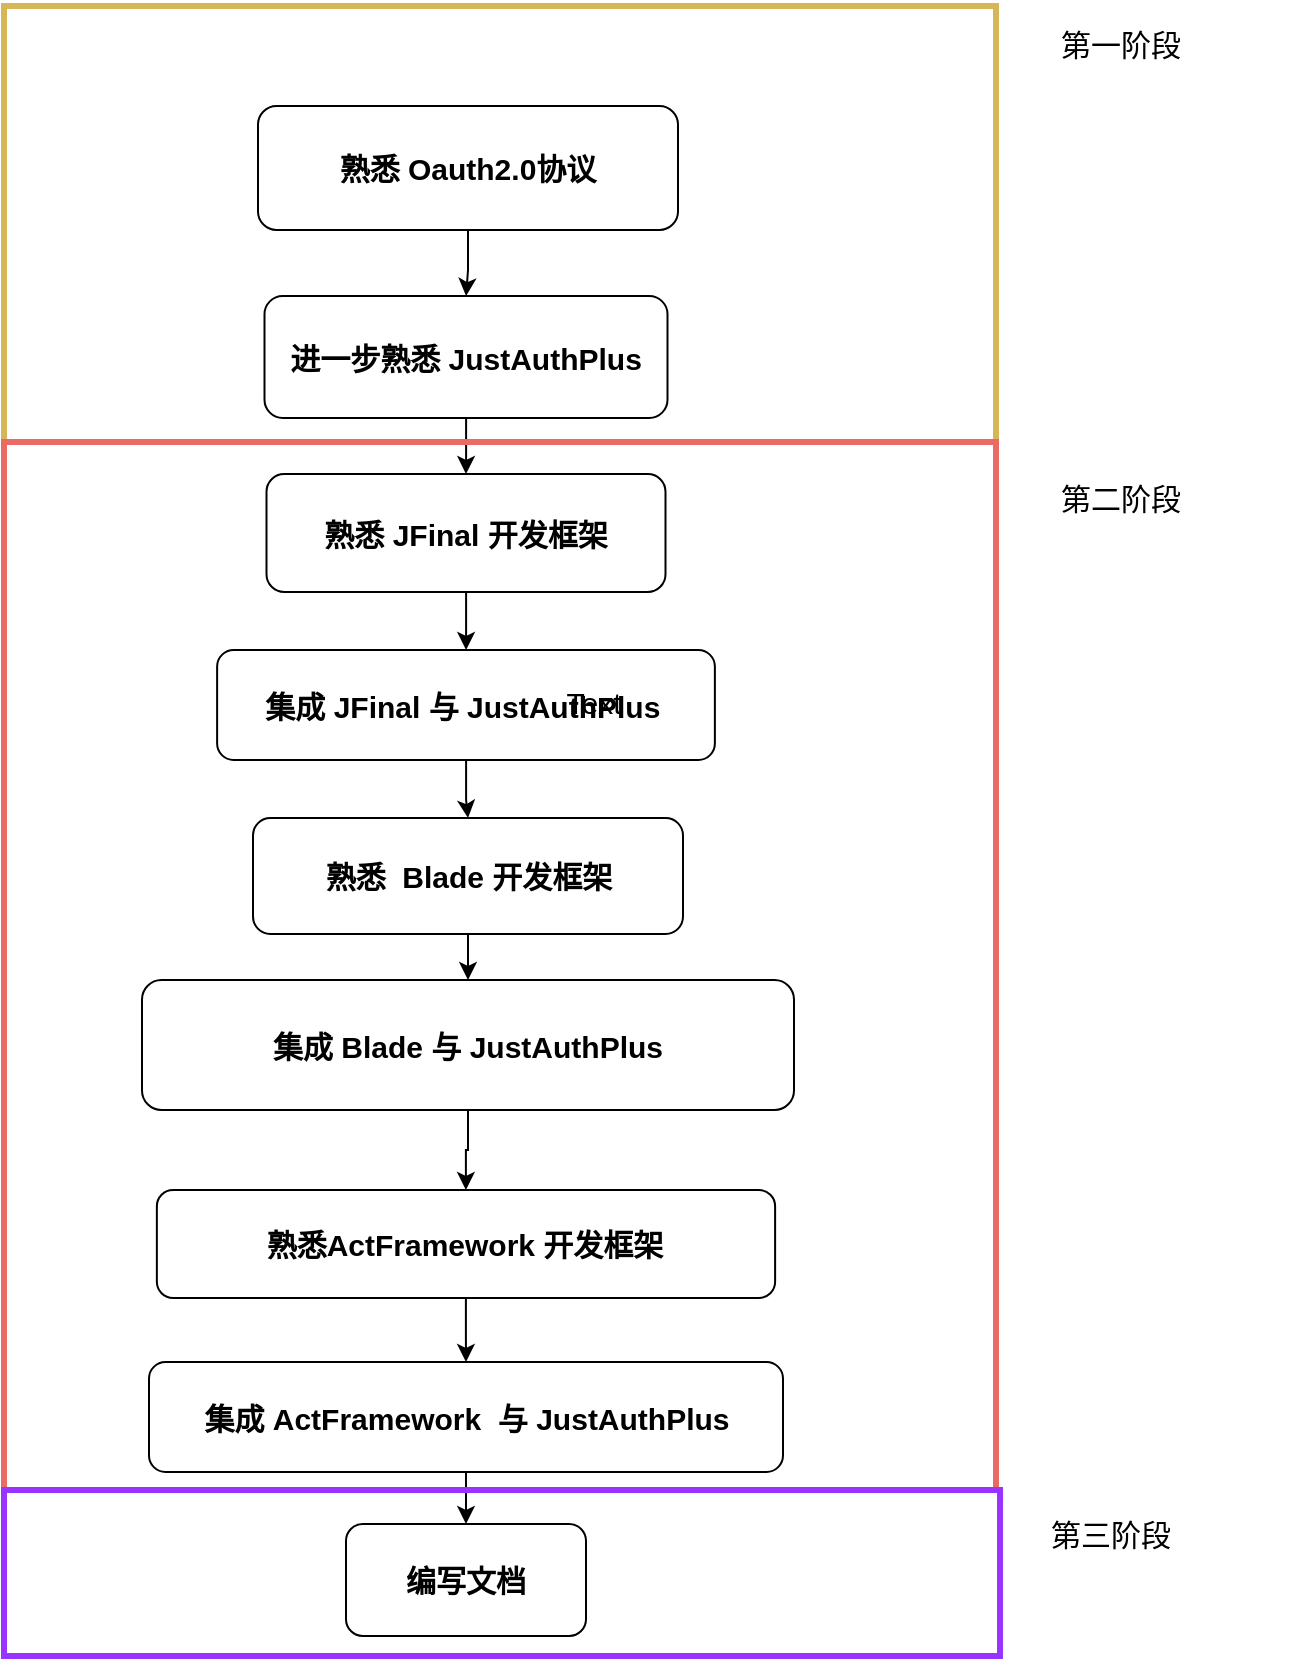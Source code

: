 <mxfile version="14.6.13" type="github">
  <diagram id="cLIMsRdv4rV4gmPXyNjr" name="Page-1">
    <mxGraphModel dx="1447" dy="823" grid="0" gridSize="10" guides="1" tooltips="1" connect="1" arrows="1" fold="1" page="0" pageScale="1" pageWidth="850" pageHeight="1100" math="0" shadow="0">
      <root>
        <mxCell id="0" />
        <mxCell id="1" parent="0" />
        <mxCell id="E5Rc0v6f1dKM8RThOgJQ-1" value="" style="rounded=0;whiteSpace=wrap;html=1;fontSize=15;strokeColor=#d6b656;fillColor=none;strokeWidth=3;" vertex="1" parent="1">
          <mxGeometry x="115" y="171" width="496" height="218" as="geometry" />
        </mxCell>
        <mxCell id="YwKeK3psg-IdBp8ohsHB-4" style="edgeStyle=orthogonalEdgeStyle;rounded=0;orthogonalLoop=1;jettySize=auto;html=1;fontSize=15;fontStyle=1" parent="1" source="YwKeK3psg-IdBp8ohsHB-1" target="YwKeK3psg-IdBp8ohsHB-2" edge="1">
          <mxGeometry relative="1" as="geometry" />
        </mxCell>
        <mxCell id="YwKeK3psg-IdBp8ohsHB-1" value="熟悉 Oauth2.0协议" style="rounded=1;whiteSpace=wrap;html=1;fontSize=15;fontStyle=1" parent="1" vertex="1">
          <mxGeometry x="242" y="221" width="210" height="62" as="geometry" />
        </mxCell>
        <mxCell id="YwKeK3psg-IdBp8ohsHB-5" style="edgeStyle=orthogonalEdgeStyle;rounded=0;orthogonalLoop=1;jettySize=auto;html=1;entryX=0.5;entryY=0;entryDx=0;entryDy=0;fontSize=15;fontStyle=1" parent="1" source="YwKeK3psg-IdBp8ohsHB-2" target="YwKeK3psg-IdBp8ohsHB-3" edge="1">
          <mxGeometry relative="1" as="geometry" />
        </mxCell>
        <mxCell id="YwKeK3psg-IdBp8ohsHB-2" value="进一步熟悉 JustAuthPlus" style="rounded=1;whiteSpace=wrap;html=1;fontSize=15;fontStyle=1" parent="1" vertex="1">
          <mxGeometry x="245.25" y="316" width="201.5" height="61" as="geometry" />
        </mxCell>
        <mxCell id="YwKeK3psg-IdBp8ohsHB-8" value="" style="edgeStyle=orthogonalEdgeStyle;rounded=0;orthogonalLoop=1;jettySize=auto;html=1;fontSize=15;fontStyle=1" parent="1" source="YwKeK3psg-IdBp8ohsHB-3" target="YwKeK3psg-IdBp8ohsHB-7" edge="1">
          <mxGeometry relative="1" as="geometry" />
        </mxCell>
        <mxCell id="YwKeK3psg-IdBp8ohsHB-3" value="&lt;span style=&quot;font-size: 15px;&quot;&gt;熟悉 JFinal 开发框架&lt;/span&gt;" style="rounded=1;whiteSpace=wrap;html=1;fontSize=15;fontStyle=1" parent="1" vertex="1">
          <mxGeometry x="246.25" y="405" width="199.5" height="59" as="geometry" />
        </mxCell>
        <mxCell id="YwKeK3psg-IdBp8ohsHB-10" value="" style="edgeStyle=orthogonalEdgeStyle;rounded=0;orthogonalLoop=1;jettySize=auto;html=1;fontSize=15;fontStyle=1" parent="1" source="YwKeK3psg-IdBp8ohsHB-7" target="YwKeK3psg-IdBp8ohsHB-9" edge="1">
          <mxGeometry relative="1" as="geometry" />
        </mxCell>
        <mxCell id="YwKeK3psg-IdBp8ohsHB-7" value="集成 JFinal 与 JustAuthPlus&amp;nbsp;" style="whiteSpace=wrap;html=1;rounded=1;fontSize=15;fontStyle=1" parent="1" vertex="1">
          <mxGeometry x="221.56" y="493" width="248.88" height="55" as="geometry" />
        </mxCell>
        <mxCell id="YwKeK3psg-IdBp8ohsHB-13" value="" style="edgeStyle=orthogonalEdgeStyle;rounded=0;orthogonalLoop=1;jettySize=auto;html=1;fontSize=15;fontStyle=1" parent="1" source="YwKeK3psg-IdBp8ohsHB-9" target="YwKeK3psg-IdBp8ohsHB-12" edge="1">
          <mxGeometry relative="1" as="geometry" />
        </mxCell>
        <mxCell id="YwKeK3psg-IdBp8ohsHB-9" value="熟悉&amp;nbsp;&amp;nbsp;Blade 开发框架" style="whiteSpace=wrap;html=1;rounded=1;fontSize=15;fontStyle=1" parent="1" vertex="1">
          <mxGeometry x="239.5" y="577" width="215" height="58" as="geometry" />
        </mxCell>
        <mxCell id="YwKeK3psg-IdBp8ohsHB-15" value="" style="edgeStyle=orthogonalEdgeStyle;rounded=0;orthogonalLoop=1;jettySize=auto;html=1;fontSize=15;fontStyle=1" parent="1" source="YwKeK3psg-IdBp8ohsHB-12" target="YwKeK3psg-IdBp8ohsHB-14" edge="1">
          <mxGeometry relative="1" as="geometry" />
        </mxCell>
        <mxCell id="YwKeK3psg-IdBp8ohsHB-12" value="集成 Blade 与 JustAuthPlus" style="whiteSpace=wrap;html=1;rounded=1;fontSize=15;fontStyle=1" parent="1" vertex="1">
          <mxGeometry x="184" y="658" width="326" height="65" as="geometry" />
        </mxCell>
        <mxCell id="YwKeK3psg-IdBp8ohsHB-18" value="" style="edgeStyle=orthogonalEdgeStyle;rounded=0;orthogonalLoop=1;jettySize=auto;html=1;fontSize=15;fontStyle=1" parent="1" source="YwKeK3psg-IdBp8ohsHB-14" target="YwKeK3psg-IdBp8ohsHB-17" edge="1">
          <mxGeometry relative="1" as="geometry" />
        </mxCell>
        <mxCell id="YwKeK3psg-IdBp8ohsHB-14" value="熟悉ActFramework 开发框架" style="whiteSpace=wrap;html=1;rounded=1;fontSize=15;fontStyle=1" parent="1" vertex="1">
          <mxGeometry x="191.43" y="763" width="309.13" height="54" as="geometry" />
        </mxCell>
        <mxCell id="YwKeK3psg-IdBp8ohsHB-21" value="" style="edgeStyle=orthogonalEdgeStyle;rounded=0;orthogonalLoop=1;jettySize=auto;html=1;fontSize=15;fontStyle=1" parent="1" source="YwKeK3psg-IdBp8ohsHB-17" target="YwKeK3psg-IdBp8ohsHB-20" edge="1">
          <mxGeometry relative="1" as="geometry" />
        </mxCell>
        <mxCell id="YwKeK3psg-IdBp8ohsHB-17" value="集成&amp;nbsp;ActFramework&amp;nbsp; 与 JustAuthPlus" style="whiteSpace=wrap;html=1;rounded=1;fontSize=15;fontStyle=1" parent="1" vertex="1">
          <mxGeometry x="187.5" y="849" width="317" height="55" as="geometry" />
        </mxCell>
        <mxCell id="YwKeK3psg-IdBp8ohsHB-20" value="编写文档" style="whiteSpace=wrap;html=1;rounded=1;fontSize=15;fontStyle=1" parent="1" vertex="1">
          <mxGeometry x="286" y="930" width="120" height="56" as="geometry" />
        </mxCell>
        <mxCell id="E5Rc0v6f1dKM8RThOgJQ-2" value="" style="rounded=0;whiteSpace=wrap;html=1;fontSize=15;fillColor=none;strokeWidth=3;strokeColor=#EA6B66;" vertex="1" parent="1">
          <mxGeometry x="115" y="389" width="496" height="524" as="geometry" />
        </mxCell>
        <mxCell id="E5Rc0v6f1dKM8RThOgJQ-3" value="" style="rounded=0;whiteSpace=wrap;html=1;fontSize=15;fillColor=none;strokeWidth=3;strokeColor=#9933FF;" vertex="1" parent="1">
          <mxGeometry x="115" y="913" width="498" height="83" as="geometry" />
        </mxCell>
        <mxCell id="E5Rc0v6f1dKM8RThOgJQ-4" value="Text" style="text;html=1;strokeColor=none;fillColor=none;align=center;verticalAlign=middle;whiteSpace=wrap;rounded=0;fontSize=15;" vertex="1" parent="1">
          <mxGeometry x="390" y="509" width="40" height="20" as="geometry" />
        </mxCell>
        <mxCell id="E5Rc0v6f1dKM8RThOgJQ-5" value="第一阶段" style="text;html=1;strokeColor=none;fillColor=none;align=center;verticalAlign=middle;whiteSpace=wrap;rounded=0;fontSize=15;" vertex="1" parent="1">
          <mxGeometry x="588" y="168" width="171" height="44" as="geometry" />
        </mxCell>
        <mxCell id="E5Rc0v6f1dKM8RThOgJQ-7" value="第二阶段" style="text;html=1;strokeColor=none;fillColor=none;align=center;verticalAlign=middle;whiteSpace=wrap;rounded=0;fontSize=15;" vertex="1" parent="1">
          <mxGeometry x="588" y="395" width="171" height="44" as="geometry" />
        </mxCell>
        <mxCell id="E5Rc0v6f1dKM8RThOgJQ-8" value="第三阶段" style="text;html=1;strokeColor=none;fillColor=none;align=center;verticalAlign=middle;whiteSpace=wrap;rounded=0;fontSize=15;" vertex="1" parent="1">
          <mxGeometry x="583" y="913" width="171" height="44" as="geometry" />
        </mxCell>
      </root>
    </mxGraphModel>
  </diagram>
</mxfile>

